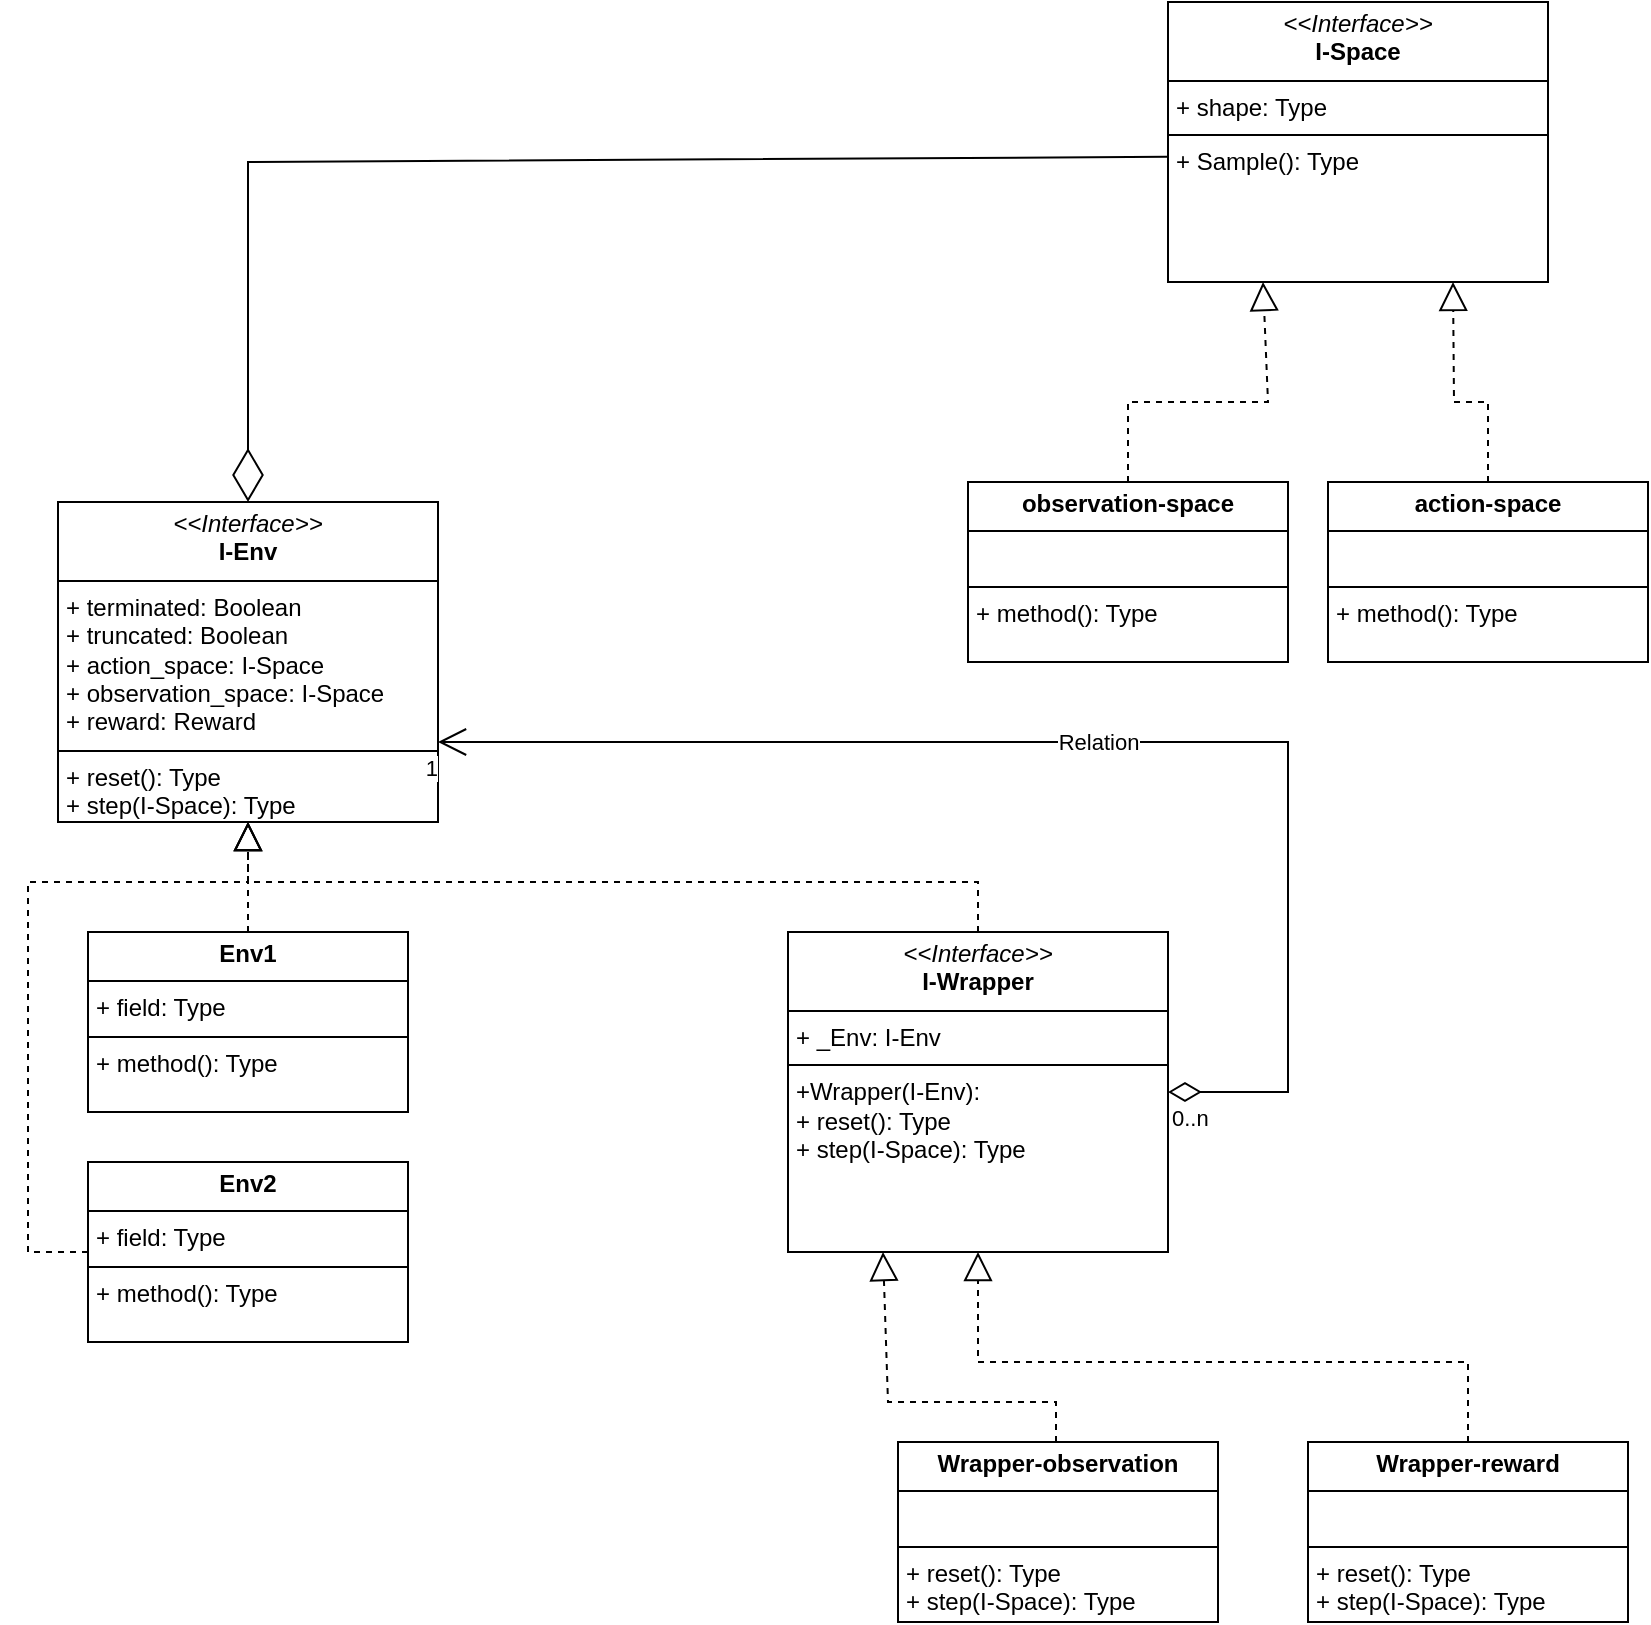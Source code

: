 <mxfile version="24.2.8" type="github">
  <diagram id="C5RBs43oDa-KdzZeNtuy" name="Page-1">
    <mxGraphModel dx="1829" dy="582" grid="1" gridSize="10" guides="1" tooltips="1" connect="1" arrows="1" fold="1" page="1" pageScale="1" pageWidth="827" pageHeight="1169" math="0" shadow="0">
      <root>
        <mxCell id="WIyWlLk6GJQsqaUBKTNV-0" />
        <mxCell id="WIyWlLk6GJQsqaUBKTNV-1" parent="WIyWlLk6GJQsqaUBKTNV-0" />
        <mxCell id="9EdXYkHhemPLTIjRrbD4-1" value="&lt;p style=&quot;margin:0px;margin-top:4px;text-align:center;&quot;&gt;&lt;i&gt;&amp;lt;&amp;lt;Interface&amp;gt;&amp;gt;&lt;/i&gt;&lt;br&gt;&lt;b&gt;I-Env&lt;/b&gt;&lt;/p&gt;&lt;hr size=&quot;1&quot; style=&quot;border-style:solid;&quot;&gt;&lt;p style=&quot;margin:0px;margin-left:4px;&quot;&gt;+ terminated: Boolean&lt;br&gt;+ truncated: Boolean&lt;/p&gt;&lt;p style=&quot;margin:0px;margin-left:4px;&quot;&gt;+ action_space: I-Space&lt;/p&gt;&lt;p style=&quot;margin:0px;margin-left:4px;&quot;&gt;+ observation_space: I-Space&lt;br&gt;&lt;/p&gt;&lt;p style=&quot;margin:0px;margin-left:4px;&quot;&gt;+ reward: Reward&lt;/p&gt;&lt;hr size=&quot;1&quot; style=&quot;border-style:solid;&quot;&gt;&lt;p style=&quot;margin:0px;margin-left:4px;&quot;&gt;+ reset(): Type&lt;br&gt;+ step(I-Space): Type&lt;/p&gt;" style="verticalAlign=top;align=left;overflow=fill;html=1;whiteSpace=wrap;" parent="WIyWlLk6GJQsqaUBKTNV-1" vertex="1">
          <mxGeometry x="25" y="370" width="190" height="160" as="geometry" />
        </mxCell>
        <mxCell id="9EdXYkHhemPLTIjRrbD4-2" value="&lt;p style=&quot;margin:0px;margin-top:4px;text-align:center;&quot;&gt;&lt;b&gt;action-space&lt;/b&gt;&lt;/p&gt;&lt;hr size=&quot;1&quot; style=&quot;border-style:solid;&quot;&gt;&lt;p style=&quot;margin:0px;margin-left:4px;&quot;&gt;&lt;br&gt;&lt;/p&gt;&lt;hr size=&quot;1&quot; style=&quot;border-style:solid;&quot;&gt;&lt;p style=&quot;margin:0px;margin-left:4px;&quot;&gt;+ method(): Type&lt;/p&gt;" style="verticalAlign=top;align=left;overflow=fill;html=1;whiteSpace=wrap;" parent="WIyWlLk6GJQsqaUBKTNV-1" vertex="1">
          <mxGeometry x="660" y="360" width="160" height="90" as="geometry" />
        </mxCell>
        <mxCell id="9EdXYkHhemPLTIjRrbD4-3" value="&lt;p style=&quot;margin:0px;margin-top:4px;text-align:center;&quot;&gt;&lt;i&gt;&amp;lt;&amp;lt;Interface&amp;gt;&amp;gt;&lt;/i&gt;&lt;br&gt;&lt;b&gt;I-Space&lt;/b&gt;&lt;/p&gt;&lt;hr size=&quot;1&quot; style=&quot;border-style:solid;&quot;&gt;&lt;p style=&quot;margin:0px;margin-left:4px;&quot;&gt;+ shape: Type&lt;br&gt;&lt;/p&gt;&lt;hr size=&quot;1&quot; style=&quot;border-style:solid;&quot;&gt;&lt;p style=&quot;margin:0px;margin-left:4px;&quot;&gt;+ Sample(): Type&lt;br&gt;&lt;/p&gt;" style="verticalAlign=top;align=left;overflow=fill;html=1;whiteSpace=wrap;" parent="WIyWlLk6GJQsqaUBKTNV-1" vertex="1">
          <mxGeometry x="580" y="120" width="190" height="140" as="geometry" />
        </mxCell>
        <mxCell id="9EdXYkHhemPLTIjRrbD4-4" value="&lt;p style=&quot;margin:0px;margin-top:4px;text-align:center;&quot;&gt;&lt;b&gt;observation-space&lt;/b&gt;&lt;/p&gt;&lt;hr size=&quot;1&quot; style=&quot;border-style:solid;&quot;&gt;&lt;p style=&quot;margin:0px;margin-left:4px;&quot;&gt;&lt;br&gt;&lt;/p&gt;&lt;hr size=&quot;1&quot; style=&quot;border-style:solid;&quot;&gt;&lt;p style=&quot;margin:0px;margin-left:4px;&quot;&gt;+ method(): Type&lt;/p&gt;" style="verticalAlign=top;align=left;overflow=fill;html=1;whiteSpace=wrap;" parent="WIyWlLk6GJQsqaUBKTNV-1" vertex="1">
          <mxGeometry x="480" y="360" width="160" height="90" as="geometry" />
        </mxCell>
        <mxCell id="9EdXYkHhemPLTIjRrbD4-6" value="" style="endArrow=block;dashed=1;endFill=0;endSize=12;html=1;rounded=0;exitX=0.5;exitY=0;exitDx=0;exitDy=0;entryX=0.25;entryY=1;entryDx=0;entryDy=0;" parent="WIyWlLk6GJQsqaUBKTNV-1" source="9EdXYkHhemPLTIjRrbD4-4" target="9EdXYkHhemPLTIjRrbD4-3" edge="1">
          <mxGeometry width="160" relative="1" as="geometry">
            <mxPoint x="530" y="260" as="sourcePoint" />
            <mxPoint x="690" y="260" as="targetPoint" />
            <Array as="points">
              <mxPoint x="560" y="320" />
              <mxPoint x="630" y="320" />
            </Array>
          </mxGeometry>
        </mxCell>
        <mxCell id="9EdXYkHhemPLTIjRrbD4-7" value="" style="endArrow=block;dashed=1;endFill=0;endSize=12;html=1;rounded=0;exitX=0.5;exitY=0;exitDx=0;exitDy=0;entryX=0.75;entryY=1;entryDx=0;entryDy=0;" parent="WIyWlLk6GJQsqaUBKTNV-1" source="9EdXYkHhemPLTIjRrbD4-2" target="9EdXYkHhemPLTIjRrbD4-3" edge="1">
          <mxGeometry width="160" relative="1" as="geometry">
            <mxPoint x="667" y="360" as="sourcePoint" />
            <mxPoint x="735" y="260" as="targetPoint" />
            <Array as="points">
              <mxPoint x="740" y="320" />
              <mxPoint x="723" y="320" />
            </Array>
          </mxGeometry>
        </mxCell>
        <mxCell id="9EdXYkHhemPLTIjRrbD4-8" value="&lt;p style=&quot;margin:0px;margin-top:4px;text-align:center;&quot;&gt;&lt;b&gt;Env1&lt;/b&gt;&lt;/p&gt;&lt;hr size=&quot;1&quot; style=&quot;border-style:solid;&quot;&gt;&lt;p style=&quot;margin:0px;margin-left:4px;&quot;&gt;+ field: Type&lt;/p&gt;&lt;hr size=&quot;1&quot; style=&quot;border-style:solid;&quot;&gt;&lt;p style=&quot;margin:0px;margin-left:4px;&quot;&gt;+ method(): Type&lt;/p&gt;" style="verticalAlign=top;align=left;overflow=fill;html=1;whiteSpace=wrap;" parent="WIyWlLk6GJQsqaUBKTNV-1" vertex="1">
          <mxGeometry x="40" y="585" width="160" height="90" as="geometry" />
        </mxCell>
        <mxCell id="9EdXYkHhemPLTIjRrbD4-9" value="" style="endArrow=diamondThin;endFill=0;endSize=24;html=1;rounded=0;entryX=0.5;entryY=0;entryDx=0;entryDy=0;exitX=-0.002;exitY=0.553;exitDx=0;exitDy=0;exitPerimeter=0;" parent="WIyWlLk6GJQsqaUBKTNV-1" source="9EdXYkHhemPLTIjRrbD4-3" target="9EdXYkHhemPLTIjRrbD4-1" edge="1">
          <mxGeometry width="160" relative="1" as="geometry">
            <mxPoint x="330" y="360" as="sourcePoint" />
            <mxPoint x="490" y="360" as="targetPoint" />
            <Array as="points">
              <mxPoint x="120" y="200" />
            </Array>
          </mxGeometry>
        </mxCell>
        <mxCell id="9EdXYkHhemPLTIjRrbD4-10" value="" style="endArrow=block;dashed=1;endFill=0;endSize=12;html=1;rounded=0;entryX=0.5;entryY=1;entryDx=0;entryDy=0;exitX=0.5;exitY=0;exitDx=0;exitDy=0;" parent="WIyWlLk6GJQsqaUBKTNV-1" source="9EdXYkHhemPLTIjRrbD4-8" target="9EdXYkHhemPLTIjRrbD4-1" edge="1">
          <mxGeometry width="160" relative="1" as="geometry">
            <mxPoint x="220" y="570" as="sourcePoint" />
            <mxPoint x="490" y="500" as="targetPoint" />
          </mxGeometry>
        </mxCell>
        <mxCell id="9EdXYkHhemPLTIjRrbD4-11" value="&lt;p style=&quot;margin:0px;margin-top:4px;text-align:center;&quot;&gt;&lt;i&gt;&amp;lt;&amp;lt;Interface&amp;gt;&amp;gt;&lt;/i&gt;&lt;br&gt;&lt;b&gt;I-Wrapper&lt;/b&gt;&lt;/p&gt;&lt;hr size=&quot;1&quot; style=&quot;border-style:solid;&quot;&gt;&lt;p style=&quot;margin:0px;margin-left:4px;&quot;&gt;+ _Env: I-Env&lt;/p&gt;&lt;hr size=&quot;1&quot; style=&quot;border-style:solid;&quot;&gt;&lt;p style=&quot;margin:0px;margin-left:4px;&quot;&gt;+Wrapper(I-Env):&lt;/p&gt;&lt;p style=&quot;margin:0px;margin-left:4px;&quot;&gt;+ reset(): Type&lt;br&gt;+ step(I-Space): Type&lt;/p&gt;" style="verticalAlign=top;align=left;overflow=fill;html=1;whiteSpace=wrap;" parent="WIyWlLk6GJQsqaUBKTNV-1" vertex="1">
          <mxGeometry x="390" y="585" width="190" height="160" as="geometry" />
        </mxCell>
        <mxCell id="9EdXYkHhemPLTIjRrbD4-12" value="&lt;p style=&quot;margin:0px;margin-top:4px;text-align:center;&quot;&gt;&lt;b&gt;Env2&lt;/b&gt;&lt;/p&gt;&lt;hr size=&quot;1&quot; style=&quot;border-style:solid;&quot;&gt;&lt;p style=&quot;margin:0px;margin-left:4px;&quot;&gt;+ field: Type&lt;/p&gt;&lt;hr size=&quot;1&quot; style=&quot;border-style:solid;&quot;&gt;&lt;p style=&quot;margin:0px;margin-left:4px;&quot;&gt;+ method(): Type&lt;/p&gt;" style="verticalAlign=top;align=left;overflow=fill;html=1;whiteSpace=wrap;" parent="WIyWlLk6GJQsqaUBKTNV-1" vertex="1">
          <mxGeometry x="40" y="700" width="160" height="90" as="geometry" />
        </mxCell>
        <mxCell id="9EdXYkHhemPLTIjRrbD4-16" value="" style="endArrow=block;dashed=1;endFill=0;endSize=12;html=1;rounded=0;entryX=0.5;entryY=1;entryDx=0;entryDy=0;exitX=0;exitY=0.5;exitDx=0;exitDy=0;" parent="WIyWlLk6GJQsqaUBKTNV-1" source="9EdXYkHhemPLTIjRrbD4-12" target="9EdXYkHhemPLTIjRrbD4-1" edge="1">
          <mxGeometry width="160" relative="1" as="geometry">
            <mxPoint x="120" y="550" as="sourcePoint" />
            <mxPoint x="20" y="690" as="targetPoint" />
            <Array as="points">
              <mxPoint x="10" y="745" />
              <mxPoint x="10" y="560" />
              <mxPoint x="120" y="560" />
            </Array>
          </mxGeometry>
        </mxCell>
        <mxCell id="9EdXYkHhemPLTIjRrbD4-19" value="" style="endArrow=block;dashed=1;endFill=0;endSize=12;html=1;rounded=0;exitX=0.5;exitY=0;exitDx=0;exitDy=0;" parent="WIyWlLk6GJQsqaUBKTNV-1" source="9EdXYkHhemPLTIjRrbD4-11" edge="1">
          <mxGeometry width="160" relative="1" as="geometry">
            <mxPoint x="270" y="755" as="sourcePoint" />
            <mxPoint x="120" y="530" as="targetPoint" />
            <Array as="points">
              <mxPoint x="485" y="560" />
              <mxPoint x="350" y="560" />
              <mxPoint x="120" y="560" />
            </Array>
          </mxGeometry>
        </mxCell>
        <mxCell id="9EdXYkHhemPLTIjRrbD4-21" value="Relation" style="endArrow=open;html=1;endSize=12;startArrow=diamondThin;startSize=14;startFill=0;edgeStyle=orthogonalEdgeStyle;rounded=0;exitX=1;exitY=0.5;exitDx=0;exitDy=0;entryX=1;entryY=0.75;entryDx=0;entryDy=0;" parent="WIyWlLk6GJQsqaUBKTNV-1" source="9EdXYkHhemPLTIjRrbD4-11" target="9EdXYkHhemPLTIjRrbD4-1" edge="1">
          <mxGeometry relative="1" as="geometry">
            <mxPoint x="310" y="460" as="sourcePoint" />
            <mxPoint x="290" y="500" as="targetPoint" />
            <Array as="points">
              <mxPoint x="640" y="665" />
              <mxPoint x="640" y="490" />
            </Array>
          </mxGeometry>
        </mxCell>
        <mxCell id="9EdXYkHhemPLTIjRrbD4-22" value="0..n" style="edgeLabel;resizable=0;html=1;align=left;verticalAlign=top;" parent="9EdXYkHhemPLTIjRrbD4-21" connectable="0" vertex="1">
          <mxGeometry x="-1" relative="1" as="geometry" />
        </mxCell>
        <mxCell id="9EdXYkHhemPLTIjRrbD4-23" value="1" style="edgeLabel;resizable=0;html=1;align=right;verticalAlign=top;" parent="9EdXYkHhemPLTIjRrbD4-21" connectable="0" vertex="1">
          <mxGeometry x="1" relative="1" as="geometry" />
        </mxCell>
        <mxCell id="9EdXYkHhemPLTIjRrbD4-25" value="" style="group" parent="WIyWlLk6GJQsqaUBKTNV-1" vertex="1" connectable="0">
          <mxGeometry x="485" y="800" width="325" height="130" as="geometry" />
        </mxCell>
        <mxCell id="9EdXYkHhemPLTIjRrbD4-20" value="&lt;p style=&quot;margin:0px;margin-top:4px;text-align:center;&quot;&gt;&lt;b&gt;Wrapper-reward&lt;/b&gt;&lt;/p&gt;&lt;hr size=&quot;1&quot; style=&quot;border-style:solid;&quot;&gt;&lt;p style=&quot;margin:0px;margin-left:4px;&quot;&gt;&lt;br&gt;&lt;/p&gt;&lt;hr size=&quot;1&quot; style=&quot;border-style:solid;&quot;&gt;&lt;p style=&quot;margin:0px;margin-left:4px;&quot;&gt;+ reset(): Type&lt;br&gt;+ step(I-Space): Type&lt;br&gt;&lt;/p&gt;" style="verticalAlign=top;align=left;overflow=fill;html=1;whiteSpace=wrap;" parent="9EdXYkHhemPLTIjRrbD4-25" vertex="1">
          <mxGeometry x="165" y="40" width="160" height="90" as="geometry" />
        </mxCell>
        <mxCell id="9EdXYkHhemPLTIjRrbD4-24" value="" style="endArrow=block;dashed=1;endFill=0;endSize=12;html=1;rounded=0;entryX=0.5;entryY=1;entryDx=0;entryDy=0;exitX=0.5;exitY=0;exitDx=0;exitDy=0;" parent="9EdXYkHhemPLTIjRrbD4-25" source="9EdXYkHhemPLTIjRrbD4-20" target="9EdXYkHhemPLTIjRrbD4-11" edge="1">
          <mxGeometry width="160" relative="1" as="geometry">
            <mxPoint x="-175" as="sourcePoint" />
            <mxPoint x="-15" as="targetPoint" />
            <Array as="points">
              <mxPoint x="245" />
              <mxPoint />
            </Array>
          </mxGeometry>
        </mxCell>
        <mxCell id="9EdXYkHhemPLTIjRrbD4-27" value="&lt;p style=&quot;margin:0px;margin-top:4px;text-align:center;&quot;&gt;&lt;b&gt;Wrapper-observation&lt;/b&gt;&lt;/p&gt;&lt;hr size=&quot;1&quot; style=&quot;border-style:solid;&quot;&gt;&lt;p style=&quot;margin:0px;margin-left:4px;&quot;&gt;&lt;br&gt;&lt;/p&gt;&lt;hr size=&quot;1&quot; style=&quot;border-style:solid;&quot;&gt;&lt;p style=&quot;margin:0px;margin-left:4px;&quot;&gt;+ reset(): Type&lt;br&gt;+ step(I-Space): Type&lt;br&gt;&lt;/p&gt;" style="verticalAlign=top;align=left;overflow=fill;html=1;whiteSpace=wrap;" parent="WIyWlLk6GJQsqaUBKTNV-1" vertex="1">
          <mxGeometry x="445" y="840" width="160" height="90" as="geometry" />
        </mxCell>
        <mxCell id="9EdXYkHhemPLTIjRrbD4-28" value="" style="endArrow=block;dashed=1;endFill=0;endSize=12;html=1;rounded=0;exitX=0.5;exitY=0;exitDx=0;exitDy=0;entryX=0.25;entryY=1;entryDx=0;entryDy=0;" parent="WIyWlLk6GJQsqaUBKTNV-1" target="9EdXYkHhemPLTIjRrbD4-11" edge="1">
          <mxGeometry width="160" relative="1" as="geometry">
            <mxPoint x="524" y="840" as="sourcePoint" />
            <mxPoint x="490" y="745" as="targetPoint" />
            <Array as="points">
              <mxPoint x="524" y="820" />
              <mxPoint x="440" y="820" />
            </Array>
          </mxGeometry>
        </mxCell>
      </root>
    </mxGraphModel>
  </diagram>
</mxfile>
